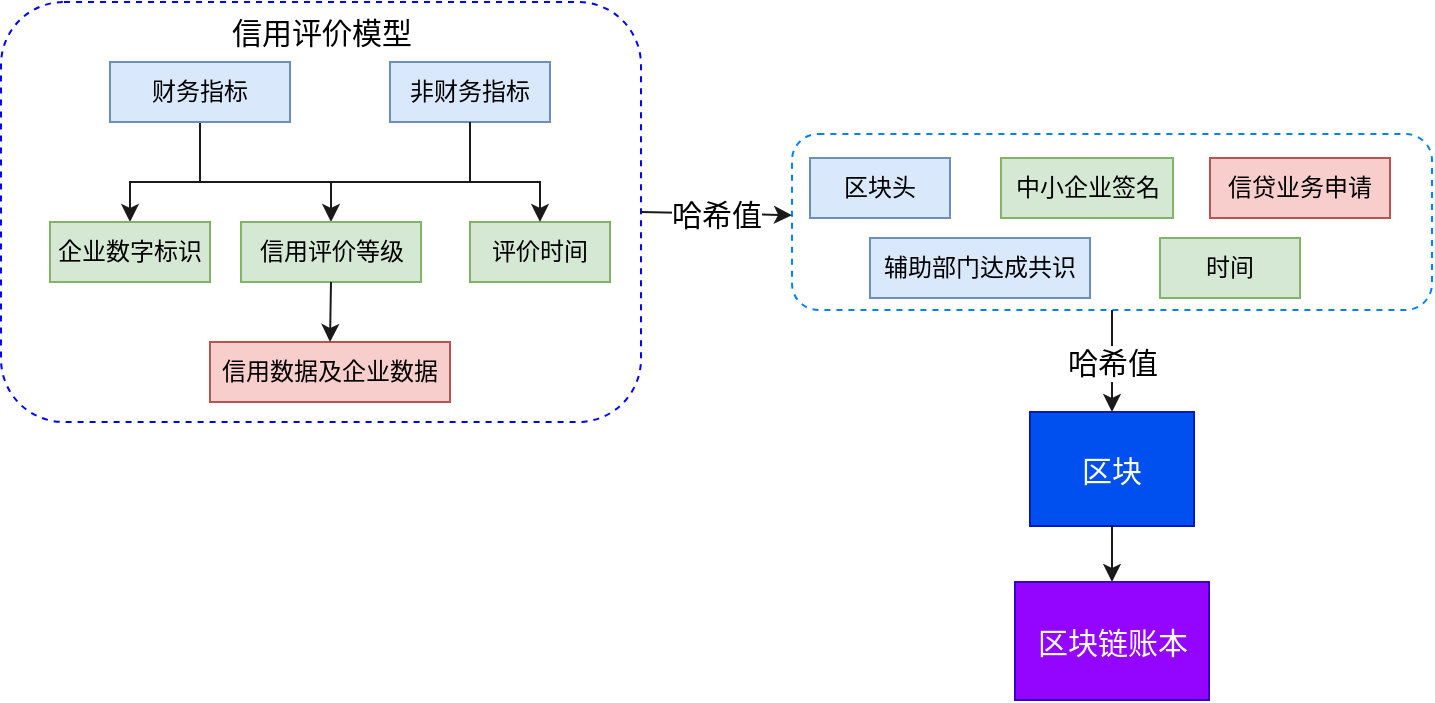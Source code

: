 <mxfile version="20.2.7" type="github">
  <diagram id="YE6wi1rzTRGx_XcYo57Y" name="第 1 页">
    <mxGraphModel dx="1401" dy="669" grid="0" gridSize="10" guides="1" tooltips="1" connect="1" arrows="1" fold="1" page="0" pageScale="1" pageWidth="827" pageHeight="1169" background="#ffffff" math="0" shadow="0">
      <root>
        <mxCell id="0" />
        <mxCell id="1" parent="0" />
        <mxCell id="CQZ54zgjUK83hAeRp2dm-2" value="" style="rounded=1;whiteSpace=wrap;html=1;dashed=1;strokeColor=#0000FF;" vertex="1" parent="1">
          <mxGeometry x="-28.5" y="186" width="320" height="210" as="geometry" />
        </mxCell>
        <mxCell id="CQZ54zgjUK83hAeRp2dm-12" value="" style="rounded=1;whiteSpace=wrap;html=1;dashed=1;strokeColor=#007FFF;" vertex="1" parent="1">
          <mxGeometry x="367" y="252" width="320" height="88" as="geometry" />
        </mxCell>
        <mxCell id="CQZ54zgjUK83hAeRp2dm-13" value="区块头" style="rounded=0;whiteSpace=wrap;html=1;fillColor=#dae8fc;strokeColor=#6c8ebf;" vertex="1" parent="1">
          <mxGeometry x="376" y="264" width="70" height="30" as="geometry" />
        </mxCell>
        <mxCell id="CQZ54zgjUK83hAeRp2dm-14" value="辅助部门达成共识" style="rounded=0;whiteSpace=wrap;html=1;fillColor=#dae8fc;strokeColor=#6c8ebf;" vertex="1" parent="1">
          <mxGeometry x="406" y="304" width="110" height="30" as="geometry" />
        </mxCell>
        <mxCell id="CQZ54zgjUK83hAeRp2dm-15" value="中小企业签名" style="rounded=0;whiteSpace=wrap;html=1;fillColor=#d5e8d4;strokeColor=#82b366;" vertex="1" parent="1">
          <mxGeometry x="471.5" y="264" width="86" height="30" as="geometry" />
        </mxCell>
        <mxCell id="CQZ54zgjUK83hAeRp2dm-16" value="时间" style="rounded=0;whiteSpace=wrap;html=1;fillColor=#d5e8d4;strokeColor=#82b366;" vertex="1" parent="1">
          <mxGeometry x="551" y="304" width="70" height="30" as="geometry" />
        </mxCell>
        <mxCell id="CQZ54zgjUK83hAeRp2dm-18" value="信贷业务申请" style="rounded=0;whiteSpace=wrap;html=1;fillColor=#f8cecc;strokeColor=#b85450;" vertex="1" parent="1">
          <mxGeometry x="576" y="264" width="90" height="30" as="geometry" />
        </mxCell>
        <mxCell id="CQZ54zgjUK83hAeRp2dm-20" value="哈希值" style="endArrow=classic;html=1;rounded=0;fontSize=15;strokeColor=#1A1A1A;exitX=1;exitY=0.5;exitDx=0;exitDy=0;" edge="1" parent="1" source="CQZ54zgjUK83hAeRp2dm-2" target="CQZ54zgjUK83hAeRp2dm-12">
          <mxGeometry width="50" height="50" relative="1" as="geometry">
            <mxPoint x="400" y="230" as="sourcePoint" />
            <mxPoint x="350" y="290" as="targetPoint" />
          </mxGeometry>
        </mxCell>
        <mxCell id="CQZ54zgjUK83hAeRp2dm-21" value="区块" style="rounded=0;whiteSpace=wrap;html=1;fontSize=15;fillColor=#0050ef;strokeColor=#001DBC;fontColor=#ffffff;" vertex="1" parent="1">
          <mxGeometry x="486" y="391" width="82" height="57" as="geometry" />
        </mxCell>
        <mxCell id="CQZ54zgjUK83hAeRp2dm-22" value="哈希值" style="endArrow=classic;html=1;rounded=0;fontSize=15;strokeColor=#1A1A1A;entryX=0.5;entryY=0;entryDx=0;entryDy=0;exitX=0.5;exitY=1;exitDx=0;exitDy=0;" edge="1" parent="1" source="CQZ54zgjUK83hAeRp2dm-12" target="CQZ54zgjUK83hAeRp2dm-21">
          <mxGeometry width="50" height="50" relative="1" as="geometry">
            <mxPoint x="403" y="420" as="sourcePoint" />
            <mxPoint x="400" y="320" as="targetPoint" />
          </mxGeometry>
        </mxCell>
        <mxCell id="CQZ54zgjUK83hAeRp2dm-23" value="区块链账本" style="rounded=0;whiteSpace=wrap;html=1;fontSize=15;fillColor=#9305FF;strokeColor=#3700CC;fontColor=#ffffff;" vertex="1" parent="1">
          <mxGeometry x="478.5" y="476" width="97" height="59" as="geometry" />
        </mxCell>
        <mxCell id="CQZ54zgjUK83hAeRp2dm-24" value="" style="endArrow=classic;html=1;rounded=0;fontSize=15;strokeColor=#1A1A1A;entryX=0.5;entryY=0;entryDx=0;entryDy=0;exitX=0.5;exitY=1;exitDx=0;exitDy=0;" edge="1" parent="1" source="CQZ54zgjUK83hAeRp2dm-21" target="CQZ54zgjUK83hAeRp2dm-23">
          <mxGeometry width="50" height="50" relative="1" as="geometry">
            <mxPoint x="430" y="330" as="sourcePoint" />
            <mxPoint x="480" y="280" as="targetPoint" />
          </mxGeometry>
        </mxCell>
        <mxCell id="CQZ54zgjUK83hAeRp2dm-39" style="edgeStyle=orthogonalEdgeStyle;rounded=0;orthogonalLoop=1;jettySize=auto;html=1;exitX=0.5;exitY=1;exitDx=0;exitDy=0;entryX=0.5;entryY=0;entryDx=0;entryDy=0;fontSize=15;strokeColor=#1A1A1A;" edge="1" source="CQZ54zgjUK83hAeRp2dm-40" target="CQZ54zgjUK83hAeRp2dm-42" parent="1">
          <mxGeometry relative="1" as="geometry">
            <Array as="points">
              <mxPoint x="36" y="276" />
              <mxPoint x="6" y="276" />
            </Array>
          </mxGeometry>
        </mxCell>
        <mxCell id="CQZ54zgjUK83hAeRp2dm-40" value="财务指标" style="rounded=0;whiteSpace=wrap;html=1;fillColor=#dae8fc;strokeColor=#6c8ebf;" vertex="1" parent="1">
          <mxGeometry x="26" y="216" width="90" height="30" as="geometry" />
        </mxCell>
        <mxCell id="CQZ54zgjUK83hAeRp2dm-41" value="非财务指标" style="rounded=0;whiteSpace=wrap;html=1;fillColor=#dae8fc;strokeColor=#6c8ebf;" vertex="1" parent="1">
          <mxGeometry x="166" y="216" width="80" height="30" as="geometry" />
        </mxCell>
        <mxCell id="CQZ54zgjUK83hAeRp2dm-42" value="企业数字标识" style="rounded=0;whiteSpace=wrap;html=1;fillColor=#d5e8d4;strokeColor=#82b366;" vertex="1" parent="1">
          <mxGeometry x="-4" y="296" width="80" height="30" as="geometry" />
        </mxCell>
        <mxCell id="CQZ54zgjUK83hAeRp2dm-43" style="edgeStyle=orthogonalEdgeStyle;rounded=0;orthogonalLoop=1;jettySize=auto;html=1;fontSize=15;strokeColor=#1A1A1A;entryX=0.5;entryY=0;entryDx=0;entryDy=0;exitX=0.5;exitY=1;exitDx=0;exitDy=0;" edge="1" source="CQZ54zgjUK83hAeRp2dm-41" target="CQZ54zgjUK83hAeRp2dm-44" parent="1">
          <mxGeometry relative="1" as="geometry">
            <mxPoint x="216" y="246" as="targetPoint" />
            <Array as="points">
              <mxPoint x="216" y="276" />
              <mxPoint x="126" y="276" />
            </Array>
          </mxGeometry>
        </mxCell>
        <mxCell id="CQZ54zgjUK83hAeRp2dm-44" value="信用评价等级" style="rounded=0;whiteSpace=wrap;html=1;fillColor=#d5e8d4;strokeColor=#82b366;" vertex="1" parent="1">
          <mxGeometry x="91.5" y="296" width="90" height="30" as="geometry" />
        </mxCell>
        <mxCell id="CQZ54zgjUK83hAeRp2dm-45" value="评价时间" style="rounded=0;whiteSpace=wrap;html=1;fillColor=#d5e8d4;strokeColor=#82b366;" vertex="1" parent="1">
          <mxGeometry x="206" y="296" width="70" height="30" as="geometry" />
        </mxCell>
        <mxCell id="CQZ54zgjUK83hAeRp2dm-46" value="信用数据及企业数据" style="rounded=0;whiteSpace=wrap;html=1;fillColor=#f8cecc;strokeColor=#b85450;" vertex="1" parent="1">
          <mxGeometry x="76" y="356" width="120" height="30" as="geometry" />
        </mxCell>
        <mxCell id="CQZ54zgjUK83hAeRp2dm-47" value="&lt;font style=&quot;font-size: 15px;&quot;&gt;信用评价模型&lt;/font&gt;" style="text;html=1;strokeColor=none;fillColor=none;align=center;verticalAlign=middle;whiteSpace=wrap;rounded=0;" vertex="1" parent="1">
          <mxGeometry x="81.5" y="186" width="100" height="30" as="geometry" />
        </mxCell>
        <mxCell id="CQZ54zgjUK83hAeRp2dm-48" value="" style="endArrow=classic;html=1;rounded=0;fontSize=15;strokeColor=#1A1A1A;entryX=0.5;entryY=0;entryDx=0;entryDy=0;" edge="1" target="CQZ54zgjUK83hAeRp2dm-45" parent="1">
          <mxGeometry width="50" height="50" relative="1" as="geometry">
            <mxPoint x="206" y="246" as="sourcePoint" />
            <mxPoint x="216" y="436" as="targetPoint" />
            <Array as="points">
              <mxPoint x="206" y="276" />
              <mxPoint x="241" y="276" />
            </Array>
          </mxGeometry>
        </mxCell>
        <mxCell id="CQZ54zgjUK83hAeRp2dm-49" value="" style="endArrow=classic;html=1;rounded=0;fontSize=15;strokeColor=#1A1A1A;entryX=0.5;entryY=0;entryDx=0;entryDy=0;exitX=0.5;exitY=1;exitDx=0;exitDy=0;" edge="1" source="CQZ54zgjUK83hAeRp2dm-44" target="CQZ54zgjUK83hAeRp2dm-46" parent="1">
          <mxGeometry width="50" height="50" relative="1" as="geometry">
            <mxPoint x="166" y="486" as="sourcePoint" />
            <mxPoint x="216" y="436" as="targetPoint" />
          </mxGeometry>
        </mxCell>
        <mxCell id="CQZ54zgjUK83hAeRp2dm-50" value="" style="endArrow=none;html=1;rounded=0;fontSize=15;strokeColor=#1A1A1A;" edge="1" parent="1">
          <mxGeometry width="50" height="50" relative="1" as="geometry">
            <mxPoint x="66" y="276" as="sourcePoint" />
            <mxPoint x="136" y="276" as="targetPoint" />
          </mxGeometry>
        </mxCell>
      </root>
    </mxGraphModel>
  </diagram>
</mxfile>
